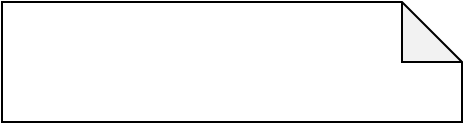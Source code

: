<mxfile version="21.1.5" type="device">
  <diagram name="第 1 页" id="hFNwDk62rpvrdMf7LaZI">
    <mxGraphModel dx="310" dy="765" grid="1" gridSize="10" guides="1" tooltips="1" connect="1" arrows="1" fold="1" page="1" pageScale="1" pageWidth="827" pageHeight="1169" math="0" shadow="0">
      <root>
        <mxCell id="0" />
        <mxCell id="1" parent="0" />
        <mxCell id="7Ki4usAxoIUuZWSPu1H4-1" value="" style="shape=note;whiteSpace=wrap;html=1;backgroundOutline=1;darkOpacity=0.05;" vertex="1" parent="1">
          <mxGeometry x="50" y="210" width="230" height="60" as="geometry" />
        </mxCell>
      </root>
    </mxGraphModel>
  </diagram>
</mxfile>
